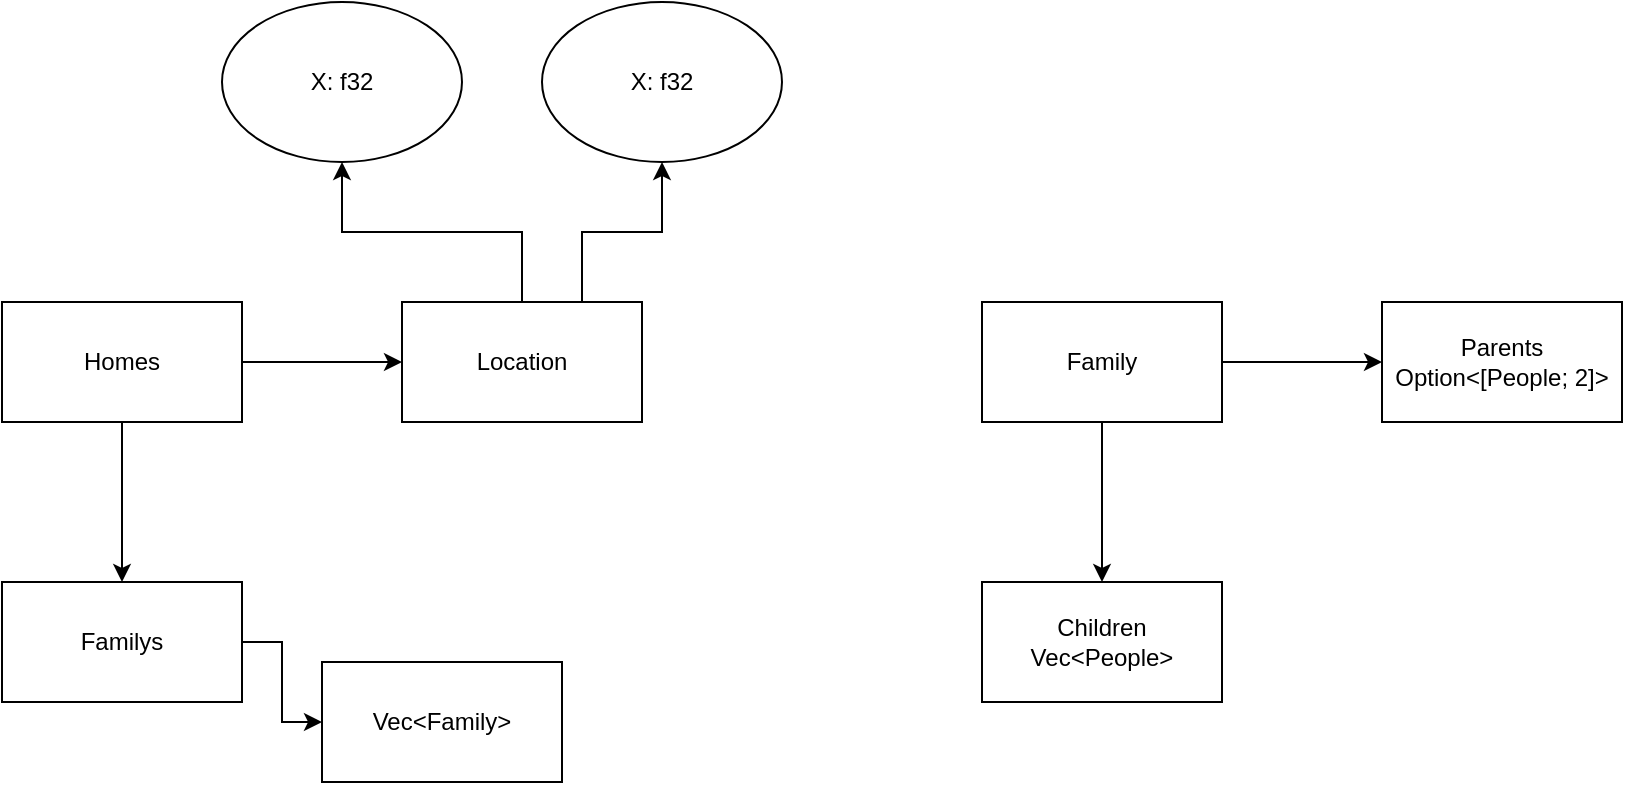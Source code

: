 <mxfile version="13.7.3" type="device"><diagram id="2Q-kepJ60joF1OAtto0i" name="Page-1"><mxGraphModel dx="1318" dy="1737" grid="1" gridSize="10" guides="1" tooltips="1" connect="1" arrows="1" fold="1" page="1" pageScale="1" pageWidth="827" pageHeight="1169" math="0" shadow="0"><root><mxCell id="0"/><mxCell id="1" parent="0"/><mxCell id="9g8EbxKa9lzP7RRr0DIp-3" value="" style="edgeStyle=orthogonalEdgeStyle;rounded=0;orthogonalLoop=1;jettySize=auto;html=1;" edge="1" parent="1" source="9g8EbxKa9lzP7RRr0DIp-1" target="9g8EbxKa9lzP7RRr0DIp-2"><mxGeometry relative="1" as="geometry"/></mxCell><mxCell id="9g8EbxKa9lzP7RRr0DIp-11" value="" style="edgeStyle=orthogonalEdgeStyle;rounded=0;orthogonalLoop=1;jettySize=auto;html=1;" edge="1" parent="1" source="9g8EbxKa9lzP7RRr0DIp-1" target="9g8EbxKa9lzP7RRr0DIp-10"><mxGeometry relative="1" as="geometry"/></mxCell><mxCell id="9g8EbxKa9lzP7RRr0DIp-1" value="Homes" style="rounded=0;whiteSpace=wrap;html=1;" vertex="1" parent="1"><mxGeometry x="350" y="100" width="120" height="60" as="geometry"/></mxCell><mxCell id="9g8EbxKa9lzP7RRr0DIp-5" value="" style="edgeStyle=orthogonalEdgeStyle;rounded=0;orthogonalLoop=1;jettySize=auto;html=1;" edge="1" parent="1" source="9g8EbxKa9lzP7RRr0DIp-2" target="9g8EbxKa9lzP7RRr0DIp-4"><mxGeometry relative="1" as="geometry"/></mxCell><mxCell id="9g8EbxKa9lzP7RRr0DIp-9" style="edgeStyle=orthogonalEdgeStyle;rounded=0;orthogonalLoop=1;jettySize=auto;html=1;exitX=0.75;exitY=0;exitDx=0;exitDy=0;entryX=0.5;entryY=1;entryDx=0;entryDy=0;" edge="1" parent="1" source="9g8EbxKa9lzP7RRr0DIp-2" target="9g8EbxKa9lzP7RRr0DIp-7"><mxGeometry relative="1" as="geometry"/></mxCell><mxCell id="9g8EbxKa9lzP7RRr0DIp-2" value="Location" style="whiteSpace=wrap;html=1;rounded=0;" vertex="1" parent="1"><mxGeometry x="550" y="100" width="120" height="60" as="geometry"/></mxCell><mxCell id="9g8EbxKa9lzP7RRr0DIp-4" value="X: f32" style="ellipse;whiteSpace=wrap;html=1;rounded=0;" vertex="1" parent="1"><mxGeometry x="460" y="-50" width="120" height="80" as="geometry"/></mxCell><mxCell id="9g8EbxKa9lzP7RRr0DIp-7" value="X: f32" style="ellipse;whiteSpace=wrap;html=1;rounded=0;" vertex="1" parent="1"><mxGeometry x="620" y="-50" width="120" height="80" as="geometry"/></mxCell><mxCell id="9g8EbxKa9lzP7RRr0DIp-13" value="" style="edgeStyle=orthogonalEdgeStyle;rounded=0;orthogonalLoop=1;jettySize=auto;html=1;" edge="1" parent="1" source="9g8EbxKa9lzP7RRr0DIp-10" target="9g8EbxKa9lzP7RRr0DIp-12"><mxGeometry relative="1" as="geometry"/></mxCell><mxCell id="9g8EbxKa9lzP7RRr0DIp-10" value="Familys" style="whiteSpace=wrap;html=1;rounded=0;" vertex="1" parent="1"><mxGeometry x="350" y="240" width="120" height="60" as="geometry"/></mxCell><mxCell id="9g8EbxKa9lzP7RRr0DIp-12" value="Vec&amp;lt;Family&amp;gt;" style="whiteSpace=wrap;html=1;rounded=0;" vertex="1" parent="1"><mxGeometry x="510" y="280" width="120" height="60" as="geometry"/></mxCell><mxCell id="9g8EbxKa9lzP7RRr0DIp-16" value="" style="edgeStyle=orthogonalEdgeStyle;rounded=0;orthogonalLoop=1;jettySize=auto;html=1;" edge="1" parent="1" source="9g8EbxKa9lzP7RRr0DIp-14" target="9g8EbxKa9lzP7RRr0DIp-15"><mxGeometry relative="1" as="geometry"/></mxCell><mxCell id="9g8EbxKa9lzP7RRr0DIp-18" value="" style="edgeStyle=orthogonalEdgeStyle;rounded=0;orthogonalLoop=1;jettySize=auto;html=1;" edge="1" parent="1" source="9g8EbxKa9lzP7RRr0DIp-14" target="9g8EbxKa9lzP7RRr0DIp-17"><mxGeometry relative="1" as="geometry"/></mxCell><mxCell id="9g8EbxKa9lzP7RRr0DIp-14" value="Family" style="rounded=0;whiteSpace=wrap;html=1;" vertex="1" parent="1"><mxGeometry x="840" y="100" width="120" height="60" as="geometry"/></mxCell><mxCell id="9g8EbxKa9lzP7RRr0DIp-15" value="Parents Option&amp;lt;[People; 2]&amp;gt;" style="whiteSpace=wrap;html=1;rounded=0;" vertex="1" parent="1"><mxGeometry x="1040" y="100" width="120" height="60" as="geometry"/></mxCell><mxCell id="9g8EbxKa9lzP7RRr0DIp-17" value="Children Vec&amp;lt;People&amp;gt;" style="whiteSpace=wrap;html=1;rounded=0;" vertex="1" parent="1"><mxGeometry x="840" y="240" width="120" height="60" as="geometry"/></mxCell></root></mxGraphModel></diagram></mxfile>